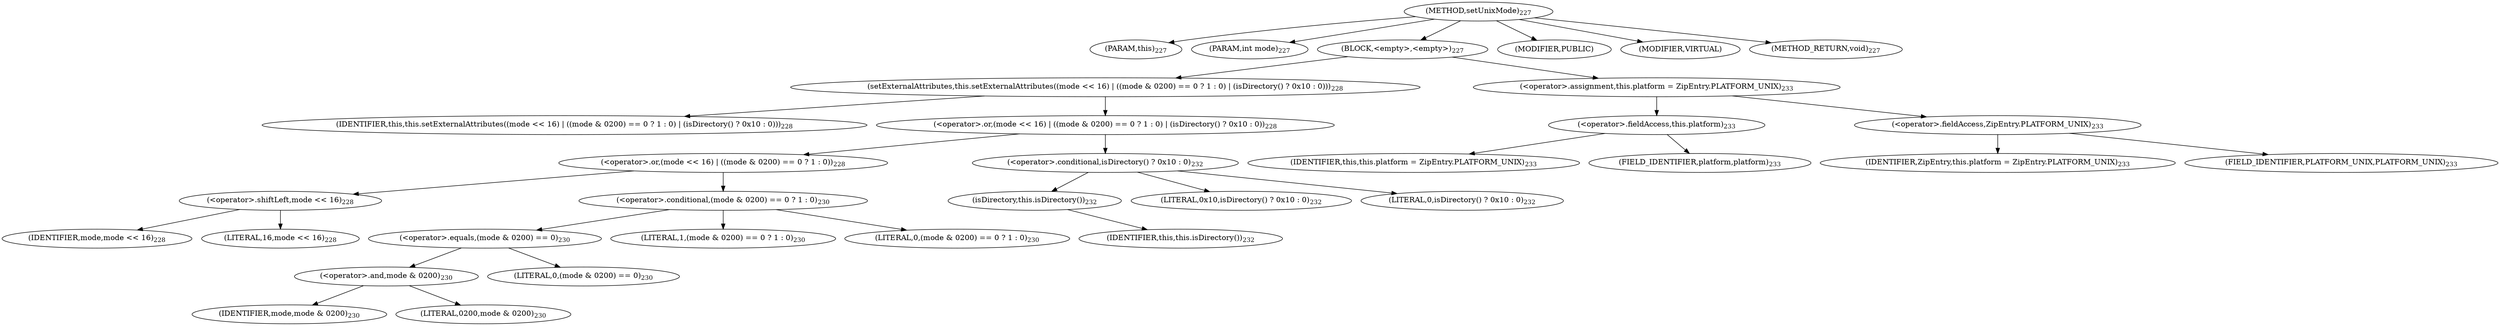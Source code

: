 digraph "setUnixMode" {  
"452" [label = <(METHOD,setUnixMode)<SUB>227</SUB>> ]
"34" [label = <(PARAM,this)<SUB>227</SUB>> ]
"453" [label = <(PARAM,int mode)<SUB>227</SUB>> ]
"454" [label = <(BLOCK,&lt;empty&gt;,&lt;empty&gt;)<SUB>227</SUB>> ]
"455" [label = <(setExternalAttributes,this.setExternalAttributes((mode &lt;&lt; 16) | ((mode &amp; 0200) == 0 ? 1 : 0) | (isDirectory() ? 0x10 : 0)))<SUB>228</SUB>> ]
"35" [label = <(IDENTIFIER,this,this.setExternalAttributes((mode &lt;&lt; 16) | ((mode &amp; 0200) == 0 ? 1 : 0) | (isDirectory() ? 0x10 : 0)))<SUB>228</SUB>> ]
"456" [label = <(&lt;operator&gt;.or,(mode &lt;&lt; 16) | ((mode &amp; 0200) == 0 ? 1 : 0) | (isDirectory() ? 0x10 : 0))<SUB>228</SUB>> ]
"457" [label = <(&lt;operator&gt;.or,(mode &lt;&lt; 16) | ((mode &amp; 0200) == 0 ? 1 : 0))<SUB>228</SUB>> ]
"458" [label = <(&lt;operator&gt;.shiftLeft,mode &lt;&lt; 16)<SUB>228</SUB>> ]
"459" [label = <(IDENTIFIER,mode,mode &lt;&lt; 16)<SUB>228</SUB>> ]
"460" [label = <(LITERAL,16,mode &lt;&lt; 16)<SUB>228</SUB>> ]
"461" [label = <(&lt;operator&gt;.conditional,(mode &amp; 0200) == 0 ? 1 : 0)<SUB>230</SUB>> ]
"462" [label = <(&lt;operator&gt;.equals,(mode &amp; 0200) == 0)<SUB>230</SUB>> ]
"463" [label = <(&lt;operator&gt;.and,mode &amp; 0200)<SUB>230</SUB>> ]
"464" [label = <(IDENTIFIER,mode,mode &amp; 0200)<SUB>230</SUB>> ]
"465" [label = <(LITERAL,0200,mode &amp; 0200)<SUB>230</SUB>> ]
"466" [label = <(LITERAL,0,(mode &amp; 0200) == 0)<SUB>230</SUB>> ]
"467" [label = <(LITERAL,1,(mode &amp; 0200) == 0 ? 1 : 0)<SUB>230</SUB>> ]
"468" [label = <(LITERAL,0,(mode &amp; 0200) == 0 ? 1 : 0)<SUB>230</SUB>> ]
"469" [label = <(&lt;operator&gt;.conditional,isDirectory() ? 0x10 : 0)<SUB>232</SUB>> ]
"470" [label = <(isDirectory,this.isDirectory())<SUB>232</SUB>> ]
"33" [label = <(IDENTIFIER,this,this.isDirectory())<SUB>232</SUB>> ]
"471" [label = <(LITERAL,0x10,isDirectory() ? 0x10 : 0)<SUB>232</SUB>> ]
"472" [label = <(LITERAL,0,isDirectory() ? 0x10 : 0)<SUB>232</SUB>> ]
"473" [label = <(&lt;operator&gt;.assignment,this.platform = ZipEntry.PLATFORM_UNIX)<SUB>233</SUB>> ]
"474" [label = <(&lt;operator&gt;.fieldAccess,this.platform)<SUB>233</SUB>> ]
"475" [label = <(IDENTIFIER,this,this.platform = ZipEntry.PLATFORM_UNIX)<SUB>233</SUB>> ]
"476" [label = <(FIELD_IDENTIFIER,platform,platform)<SUB>233</SUB>> ]
"477" [label = <(&lt;operator&gt;.fieldAccess,ZipEntry.PLATFORM_UNIX)<SUB>233</SUB>> ]
"478" [label = <(IDENTIFIER,ZipEntry,this.platform = ZipEntry.PLATFORM_UNIX)<SUB>233</SUB>> ]
"479" [label = <(FIELD_IDENTIFIER,PLATFORM_UNIX,PLATFORM_UNIX)<SUB>233</SUB>> ]
"480" [label = <(MODIFIER,PUBLIC)> ]
"481" [label = <(MODIFIER,VIRTUAL)> ]
"482" [label = <(METHOD_RETURN,void)<SUB>227</SUB>> ]
  "452" -> "34" 
  "452" -> "453" 
  "452" -> "454" 
  "452" -> "480" 
  "452" -> "481" 
  "452" -> "482" 
  "454" -> "455" 
  "454" -> "473" 
  "455" -> "35" 
  "455" -> "456" 
  "456" -> "457" 
  "456" -> "469" 
  "457" -> "458" 
  "457" -> "461" 
  "458" -> "459" 
  "458" -> "460" 
  "461" -> "462" 
  "461" -> "467" 
  "461" -> "468" 
  "462" -> "463" 
  "462" -> "466" 
  "463" -> "464" 
  "463" -> "465" 
  "469" -> "470" 
  "469" -> "471" 
  "469" -> "472" 
  "470" -> "33" 
  "473" -> "474" 
  "473" -> "477" 
  "474" -> "475" 
  "474" -> "476" 
  "477" -> "478" 
  "477" -> "479" 
}
